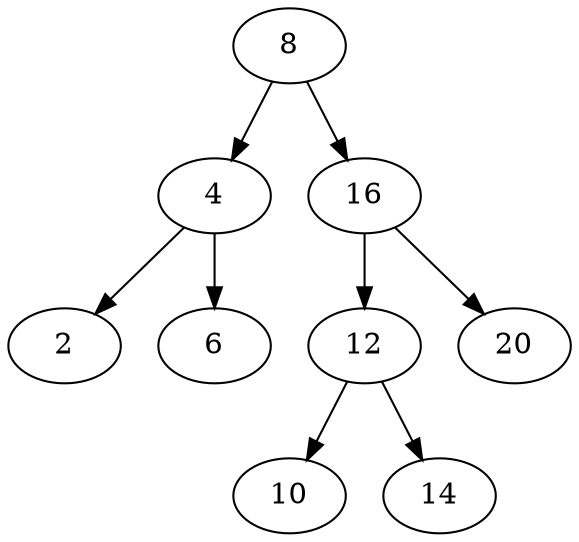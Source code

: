 digraph ArvoreBin {
8;
8 -> 4;
8 -> 16;
4;
4 -> 2;
4 -> 6;
2;
6;
16;
16 -> 12;
16 -> 20;
12;
12 -> 10;
12 -> 14;
10;
14;
20;
}
